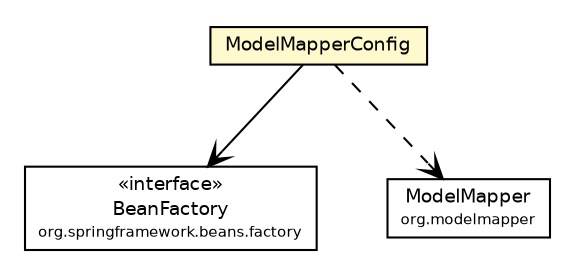 #!/usr/local/bin/dot
#
# Class diagram 
# Generated by UMLGraph version R5_6 (http://www.umlgraph.org/)
#

digraph G {
	edge [fontname="Helvetica",fontsize=10,labelfontname="Helvetica",labelfontsize=10];
	node [fontname="Helvetica",fontsize=10,shape=plaintext];
	nodesep=0.25;
	ranksep=0.5;
	// net.ljcomputing.sr.config.ModelMapperConfig
	c1420 [label=<<table title="net.ljcomputing.sr.config.ModelMapperConfig" border="0" cellborder="1" cellspacing="0" cellpadding="2" port="p" bgcolor="lemonChiffon" href="./ModelMapperConfig.html">
		<tr><td><table border="0" cellspacing="0" cellpadding="1">
<tr><td align="center" balign="center"> ModelMapperConfig </td></tr>
		</table></td></tr>
		</table>>, URL="./ModelMapperConfig.html", fontname="Helvetica", fontcolor="black", fontsize=9.0];
	// net.ljcomputing.sr.config.ModelMapperConfig NAVASSOC org.springframework.beans.factory.BeanFactory
	c1420:p -> c1421:p [taillabel="", label="", headlabel="", fontname="Helvetica", fontcolor="black", fontsize=10.0, color="black", arrowhead=open];
	// net.ljcomputing.sr.config.ModelMapperConfig DEPEND org.modelmapper.ModelMapper
	c1420:p -> c1422:p [taillabel="", label="", headlabel="", fontname="Helvetica", fontcolor="black", fontsize=10.0, color="black", arrowhead=open, style=dashed];
	// org.modelmapper.ModelMapper
	c1422 [label=<<table title="org.modelmapper.ModelMapper" border="0" cellborder="1" cellspacing="0" cellpadding="2" port="p">
		<tr><td><table border="0" cellspacing="0" cellpadding="1">
<tr><td align="center" balign="center"> ModelMapper </td></tr>
<tr><td align="center" balign="center"><font point-size="7.0"> org.modelmapper </font></td></tr>
		</table></td></tr>
		</table>>, URL="null", fontname="Helvetica", fontcolor="black", fontsize=9.0];
	// org.springframework.beans.factory.BeanFactory
	c1421 [label=<<table title="org.springframework.beans.factory.BeanFactory" border="0" cellborder="1" cellspacing="0" cellpadding="2" port="p">
		<tr><td><table border="0" cellspacing="0" cellpadding="1">
<tr><td align="center" balign="center"> &#171;interface&#187; </td></tr>
<tr><td align="center" balign="center"> BeanFactory </td></tr>
<tr><td align="center" balign="center"><font point-size="7.0"> org.springframework.beans.factory </font></td></tr>
		</table></td></tr>
		</table>>, URL="null", fontname="Helvetica", fontcolor="black", fontsize=9.0];
}

